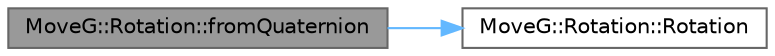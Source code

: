 digraph "MoveG::Rotation::fromQuaternion"
{
 // INTERACTIVE_SVG=YES
 // LATEX_PDF_SIZE
  bgcolor="transparent";
  edge [fontname=Helvetica,fontsize=10,labelfontname=Helvetica,labelfontsize=10];
  node [fontname=Helvetica,fontsize=10,shape=box,height=0.2,width=0.4];
  rankdir="LR";
  Node1 [id="Node000001",label="MoveG::Rotation::fromQuaternion",height=0.2,width=0.4,color="gray40", fillcolor="grey60", style="filled", fontcolor="black",tooltip="Creates a rotation from a quaternion."];
  Node1 -> Node2 [id="edge1_Node000001_Node000002",color="steelblue1",style="solid",tooltip=" "];
  Node2 [id="Node000002",label="MoveG::Rotation::Rotation",height=0.2,width=0.4,color="grey40", fillcolor="white", style="filled",URL="$classMoveG_1_1Rotation.html#a2cba1837ccd8df9b134ab37a9395f84a",tooltip="Default constructor."];
}
